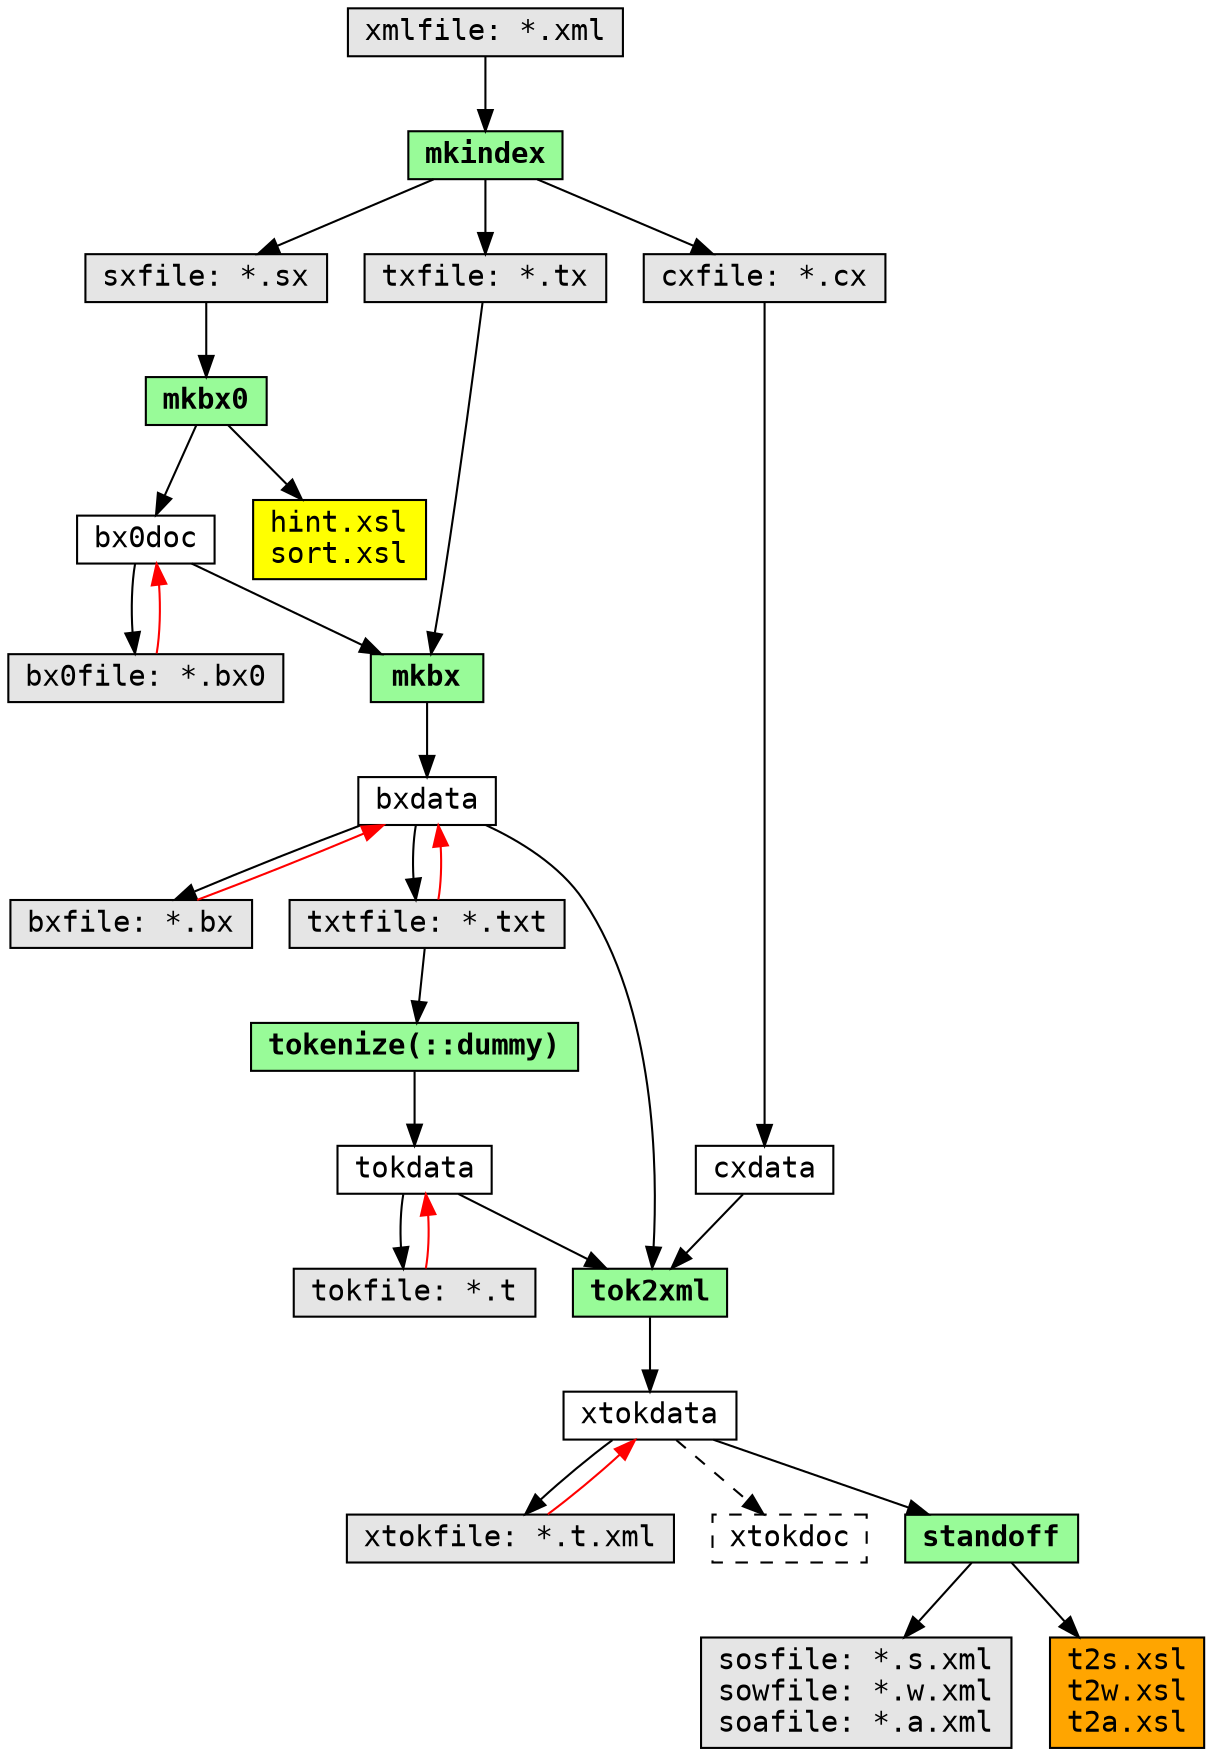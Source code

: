 /* -*- Mode: C -*- */
digraph dataflow {
  node [shape=rectangle,height=0.25,fontname="Courier"];
  edge [decorate=0,fontname="Courier"];

  xml [label="xmlfile: *.xml",shape=rectangle,style=filled,fillcolor=grey90];

  mkindex [label="mkindex",shape=rectangle,style=filled,fillcolor=PaleGreen,fontname="Courier-Bold"];
  xml -> mkindex;

  sxfile [label="sxfile: *.sx",shape=rectangle,style=filled,fillcolor=grey90];
  txfile [label="txfile: *.tx",shape=rectangle,style=filled,fillcolor=grey90];
  cxfile [label="cxfile: *.cx",shape=rectangle,style=filled,fillcolor=grey90];
  mkindex -> cxfile;
  mkindex -> sxfile;
  mkindex -> txfile;
  {rank=same; cxfile sxfile txfile}

  cxdata [label="cxdata"];
  cxfile -> cxdata;

  bx0doc [label="bx0doc"];
  mkbx0 [label="mkbx0",shape=rectangle,style=filled,fillcolor=PaleGreen,fontname="Courier-Bold"];
  sxfile -> mkbx0;
  mkbx0 -> bx0doc;

  bx0_xsl  [label="hint.xsl\nsort.xsl",shape=rectangle,style=filled,fillcolor=yellow];
  mkbx0 -> bx0_xsl;
  
  bx0file [label="bx0file: *.bx0",shape=rectangle,style=filled,fillcolor=grey90];
  bx0doc -> bx0file;
  bx0file -> bx0doc [color=red];

  bxdata [label="bxdata"];
  mkbx [label="mkbx",shape=rectangle,style=filled,fillcolor=PaleGreen,fontname="Courier-Bold"];
  bx0doc -> mkbx;
  txfile -> mkbx;
  mkbx -> bxdata;
  //{rank=same; bxdata txtfile;}
  //{rank=same; mkbx bxfile;}

  bxfile [label="bxfile: *.bx",shape=rectangle,style=filled,fillcolor=grey90];
  txtfile [label="txtfile: *.txt",shape=rectangle,style=filled,fillcolor=grey90];
  bxdata -> bxfile;
  bxdata -> txtfile;
  bxfile -> bxdata [color=red];
  txtfile -> bxdata [color=red];
  //{rank=same; bxfile txtfile}

  tokdata [label="tokdata"];
  tokenize [label="tokenize(::dummy)",shape=rectangle,style=filled,fillcolor=PaleGreen,fontname="Courier-Bold",justify="left"];
  txtfile -> tokenize;
  tokenize -> tokdata;

  tokfile [label="tokfile: *.t",shape=rectangle,style=filled,fillcolor=grey90];
  tokdata -> tokfile;
  tokfile -> tokdata [color=red];
  //{rank=same; tokdata tokfile;}

  xtokdata [label="xtokdata"];
  xtokfile [label="xtokfile: *.t.xml",shape=rectangle,style=filled,fillcolor=grey90];
  xtokdoc  [label="xtokdoc",style=dashed];
  xtokdata -> xtokfile;
  xtokfile -> xtokdata [color=red];
  xtokdata -> xtokdoc [style=dashed];
  //{rank=same; xtokdata xtokfile;}

  tok2xml [label="tok2xml",shape=rectangle,style=filled,fillcolor=PaleGreen,fontname="Courier-Bold"];
  tokdata -> tok2xml;
  bxdata  -> tok2xml;
  cxdata  -> tok2xml;
  tok2xml -> xtokdata;
  {rank=same; cxdata tokdata};

  //-- standoff via C progs
  standoff [label="standoff",shape=rectangle,style=filled,fillcolor=PaleGreen,fontname="Courier-Bold"];
  xtokdata -> standoff;

  sofiles [label="sosfile: *.s.xml\nsowfile: *.w.xml\nsoafile: *.a.xml",shape=rectangle,style=filled,fillcolor=grey90];
  standoff -> sofiles;

  //-- standoff: xsl stylesheets (now obsolete)
  standoff_xsl [label="t2s.xsl\nt2w.xsl\nt2a.xsl",shape=rectangle,style=filled,fillcolor=orange];
  standoff -> standoff_xsl;

  //-- standoff via xsl
  /*
  standoff [label="standoff",shape=rectangle,style=filled,fillcolor=PaleGreen,fontname="Courier-Bold"];
  xtokdoc -> standoff;

  t2s_xsl [label="t2s.xsl",shape=rectangle,style=filled,fillcolor=yellow];
  t2w_xsl [label="t2w.xsl",shape=rectangle,style=filled,fillcolor=yellow];
  t2a_xsl [label="t2a.xsl",shape=rectangle,style=filled,fillcolor=yellow];
  standoff -> t2s_xsl;
  standoff -> t2w_xsl;
  standoff -> t2a_xsl;

  sowdoc [label="sowdoc"];
  standoff -> sowdoc;
  sowfile [label="sowfile: *.w.xml",shape=rectangle,style=filled,fillcolor=grey90];
  sowdoc -> sowfile;
  
  sosdoc [label="sosdoc"];
  standoff -> sosdoc;
  sosfile [label="sosfile: *.s.xml",shape=rectangle,style=filled,fillcolor=grey90];
  sosdoc -> sosfile;

  soadoc [label="soadoc"];
  standoff -> soadoc;
  soafile [label="soafile: *.a.xml",shape=rectangle,style=filled,fillcolor=grey90];
  soadoc -> soafile;
  */
}
